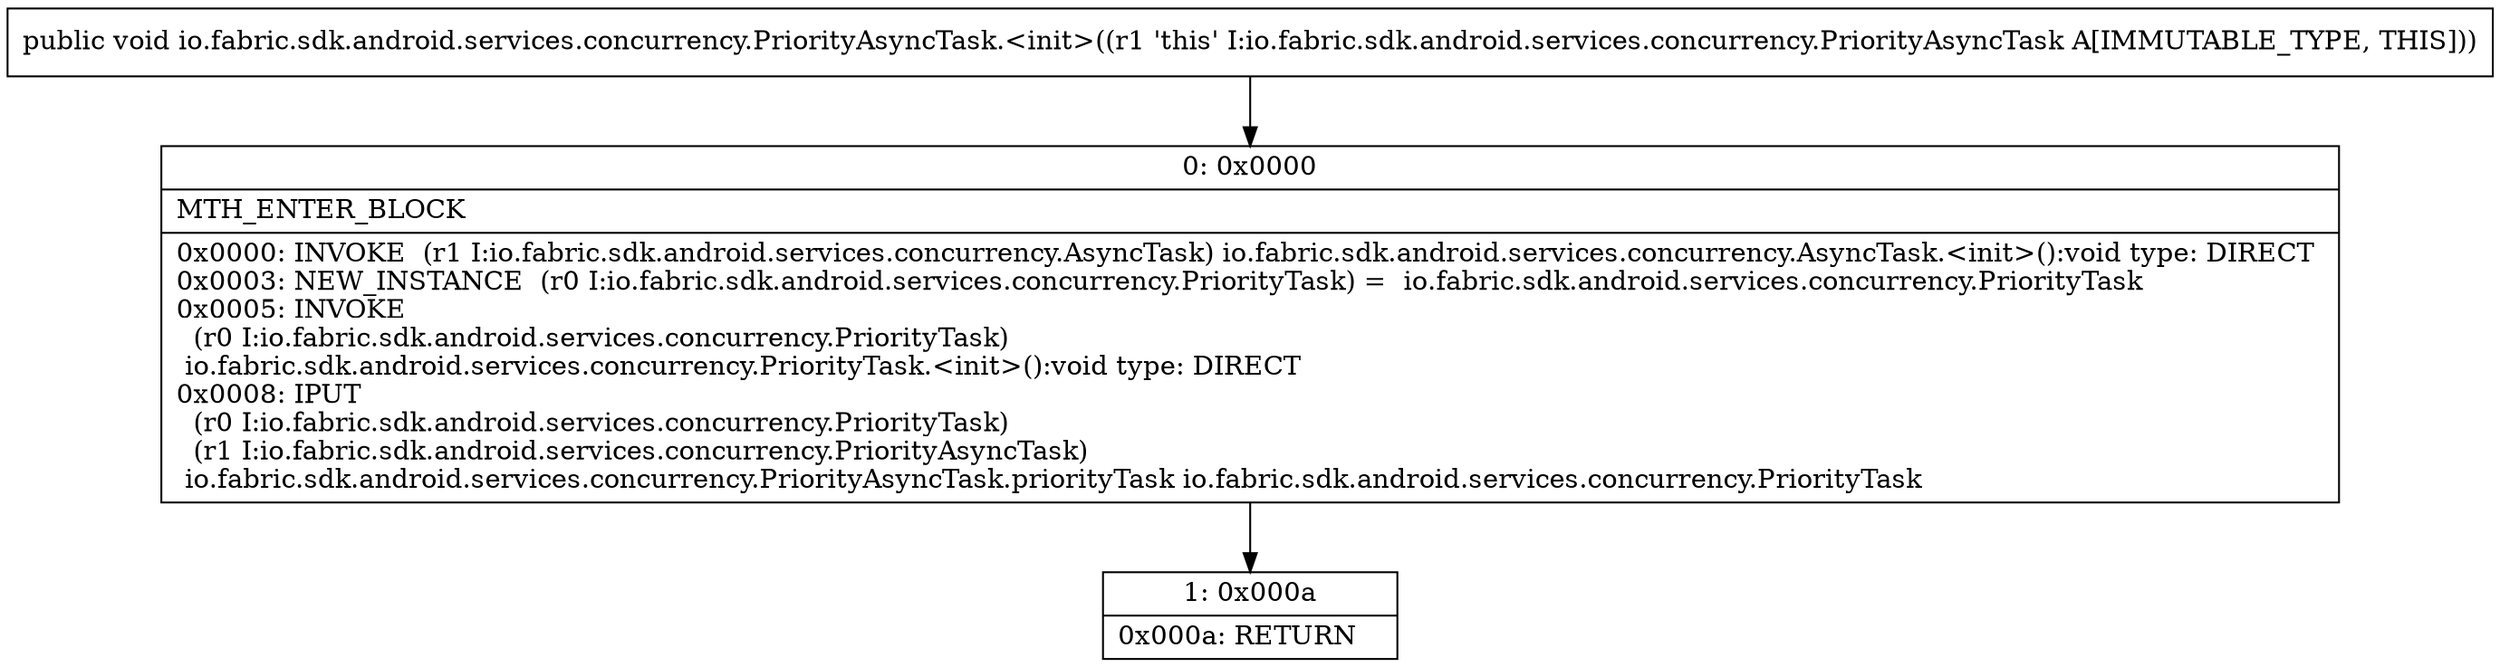 digraph "CFG forio.fabric.sdk.android.services.concurrency.PriorityAsyncTask.\<init\>()V" {
Node_0 [shape=record,label="{0\:\ 0x0000|MTH_ENTER_BLOCK\l|0x0000: INVOKE  (r1 I:io.fabric.sdk.android.services.concurrency.AsyncTask) io.fabric.sdk.android.services.concurrency.AsyncTask.\<init\>():void type: DIRECT \l0x0003: NEW_INSTANCE  (r0 I:io.fabric.sdk.android.services.concurrency.PriorityTask) =  io.fabric.sdk.android.services.concurrency.PriorityTask \l0x0005: INVOKE  \l  (r0 I:io.fabric.sdk.android.services.concurrency.PriorityTask)\l io.fabric.sdk.android.services.concurrency.PriorityTask.\<init\>():void type: DIRECT \l0x0008: IPUT  \l  (r0 I:io.fabric.sdk.android.services.concurrency.PriorityTask)\l  (r1 I:io.fabric.sdk.android.services.concurrency.PriorityAsyncTask)\l io.fabric.sdk.android.services.concurrency.PriorityAsyncTask.priorityTask io.fabric.sdk.android.services.concurrency.PriorityTask \l}"];
Node_1 [shape=record,label="{1\:\ 0x000a|0x000a: RETURN   \l}"];
MethodNode[shape=record,label="{public void io.fabric.sdk.android.services.concurrency.PriorityAsyncTask.\<init\>((r1 'this' I:io.fabric.sdk.android.services.concurrency.PriorityAsyncTask A[IMMUTABLE_TYPE, THIS])) }"];
MethodNode -> Node_0;
Node_0 -> Node_1;
}

